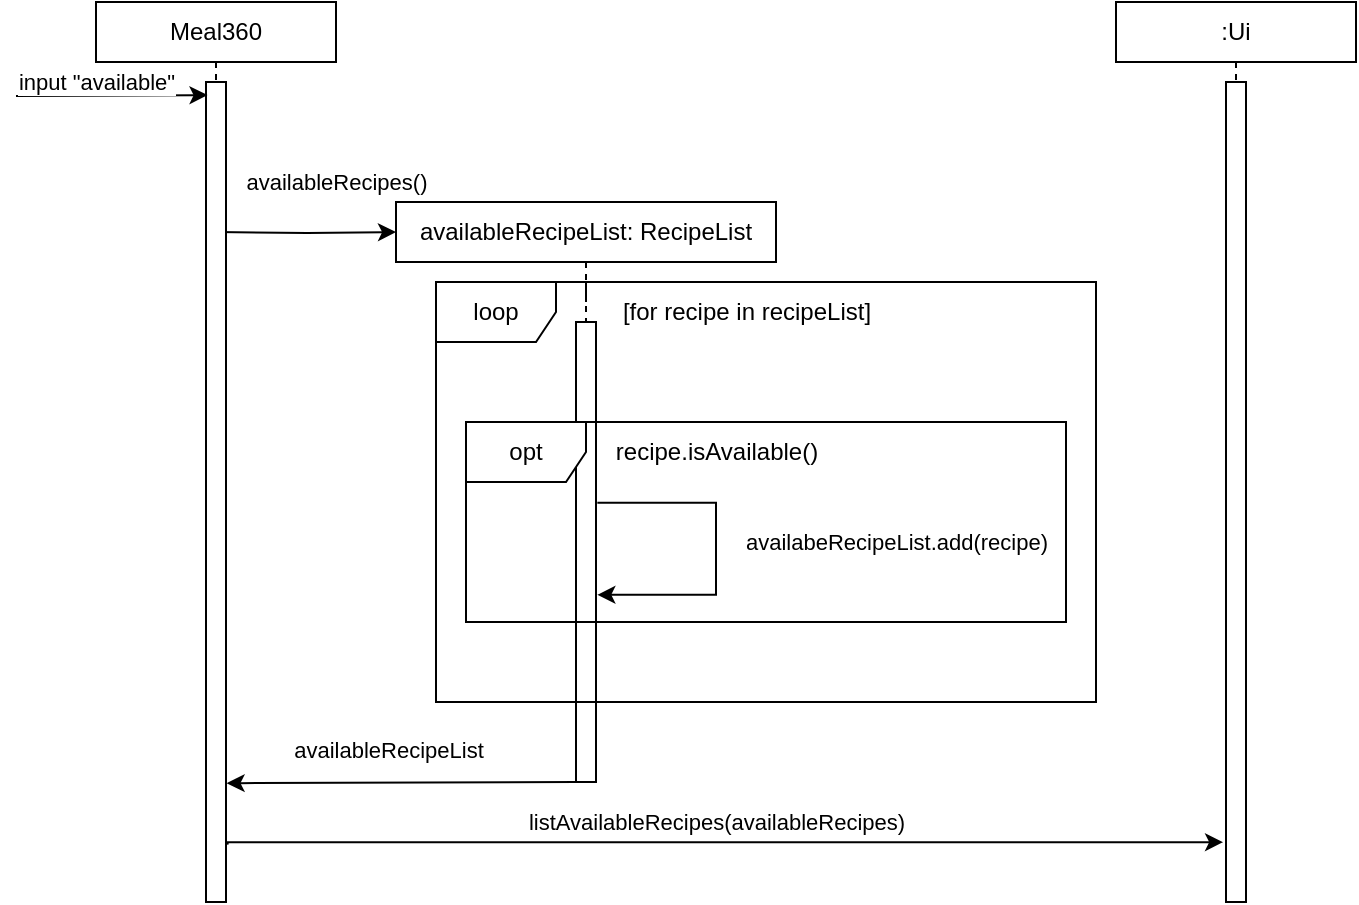 <mxfile version="21.1.5" type="github">
  <diagram name="Page-1" id="2YBvvXClWsGukQMizWep">
    <mxGraphModel dx="537" dy="899" grid="1" gridSize="10" guides="1" tooltips="1" connect="1" arrows="1" fold="1" page="1" pageScale="1" pageWidth="850" pageHeight="1100" math="0" shadow="0">
      <root>
        <mxCell id="0" />
        <mxCell id="1" parent="0" />
        <mxCell id="r3y0NgNmGzbFepppXbVh-26" style="edgeStyle=orthogonalEdgeStyle;rounded=0;orthogonalLoop=1;jettySize=auto;html=1;exitX=0.5;exitY=1;exitDx=0;exitDy=0;entryX=0.5;entryY=0;entryDx=0;entryDy=0;endArrow=none;endFill=0;dashed=1;" parent="1" source="r3y0NgNmGzbFepppXbVh-1" target="r3y0NgNmGzbFepppXbVh-2" edge="1">
          <mxGeometry relative="1" as="geometry" />
        </mxCell>
        <mxCell id="r3y0NgNmGzbFepppXbVh-1" value="Meal360" style="rounded=0;whiteSpace=wrap;html=1;" parent="1" vertex="1">
          <mxGeometry x="100" y="420" width="120" height="30" as="geometry" />
        </mxCell>
        <mxCell id="r3y0NgNmGzbFepppXbVh-13" value="availableRecipes()" style="edgeStyle=orthogonalEdgeStyle;rounded=0;orthogonalLoop=1;jettySize=auto;html=1;entryX=0;entryY=0.5;entryDx=0;entryDy=0;" parent="1" target="r3y0NgNmGzbFepppXbVh-6" edge="1">
          <mxGeometry x="0.333" y="25" relative="1" as="geometry">
            <mxPoint x="160" y="535" as="sourcePoint" />
            <mxPoint as="offset" />
          </mxGeometry>
        </mxCell>
        <mxCell id="r3y0NgNmGzbFepppXbVh-27" value="listAvailableRecipes(availableRecipes)" style="edgeStyle=orthogonalEdgeStyle;rounded=0;orthogonalLoop=1;jettySize=auto;html=1;exitX=1.084;exitY=0.93;exitDx=0;exitDy=0;exitPerimeter=0;entryX=-0.147;entryY=0.927;entryDx=0;entryDy=0;entryPerimeter=0;" parent="1" source="r3y0NgNmGzbFepppXbVh-2" target="r3y0NgNmGzbFepppXbVh-24" edge="1">
          <mxGeometry x="-0.016" y="10" relative="1" as="geometry">
            <mxPoint x="640" y="838" as="targetPoint" />
            <Array as="points">
              <mxPoint x="166" y="840" />
            </Array>
            <mxPoint as="offset" />
          </mxGeometry>
        </mxCell>
        <mxCell id="r3y0NgNmGzbFepppXbVh-2" value="" style="rounded=0;whiteSpace=wrap;html=1;" parent="1" vertex="1">
          <mxGeometry x="155" y="460" width="10" height="410" as="geometry" />
        </mxCell>
        <mxCell id="r3y0NgNmGzbFepppXbVh-19" value="availableRecipeList" style="edgeStyle=orthogonalEdgeStyle;rounded=0;orthogonalLoop=1;jettySize=auto;html=1;exitX=0;exitY=1;exitDx=0;exitDy=0;entryX=1.033;entryY=0.855;entryDx=0;entryDy=0;entryPerimeter=0;" parent="1" source="r3y0NgNmGzbFepppXbVh-3" target="r3y0NgNmGzbFepppXbVh-2" edge="1">
          <mxGeometry x="0.071" y="-16" relative="1" as="geometry">
            <mxPoint x="190" y="700" as="targetPoint" />
            <Array as="points">
              <mxPoint x="165" y="810" />
            </Array>
            <mxPoint as="offset" />
          </mxGeometry>
        </mxCell>
        <mxCell id="r3y0NgNmGzbFepppXbVh-3" value="" style="rounded=0;whiteSpace=wrap;html=1;" parent="1" vertex="1">
          <mxGeometry x="340" y="580" width="10" height="230" as="geometry" />
        </mxCell>
        <mxCell id="r3y0NgNmGzbFepppXbVh-4" value="input &quot;available&quot;" style="endArrow=classic;html=1;rounded=0;entryX=0.077;entryY=0.016;entryDx=0;entryDy=0;entryPerimeter=0;" parent="1" target="r3y0NgNmGzbFepppXbVh-2" edge="1">
          <mxGeometry x="-0.164" y="7" width="50" height="50" relative="1" as="geometry">
            <mxPoint x="60" y="467" as="sourcePoint" />
            <mxPoint x="150" y="470" as="targetPoint" />
            <mxPoint as="offset" />
          </mxGeometry>
        </mxCell>
        <mxCell id="r3y0NgNmGzbFepppXbVh-7" value="" style="edgeStyle=orthogonalEdgeStyle;rounded=0;orthogonalLoop=1;jettySize=auto;html=1;endArrow=none;endFill=0;dashed=1;" parent="1" source="r3y0NgNmGzbFepppXbVh-6" target="r3y0NgNmGzbFepppXbVh-3" edge="1">
          <mxGeometry relative="1" as="geometry" />
        </mxCell>
        <mxCell id="r3y0NgNmGzbFepppXbVh-6" value="availableRecipeList: RecipeList" style="rounded=0;whiteSpace=wrap;html=1;" parent="1" vertex="1">
          <mxGeometry x="250" y="520" width="190" height="30" as="geometry" />
        </mxCell>
        <mxCell id="r3y0NgNmGzbFepppXbVh-16" value="opt" style="shape=umlFrame;whiteSpace=wrap;html=1;pointerEvents=0;" parent="1" vertex="1">
          <mxGeometry x="285" y="630" width="300" height="100" as="geometry" />
        </mxCell>
        <mxCell id="r3y0NgNmGzbFepppXbVh-17" value="recipe.isAvailable()" style="text;html=1;align=center;verticalAlign=middle;resizable=0;points=[];autosize=1;strokeColor=none;fillColor=none;" parent="1" vertex="1">
          <mxGeometry x="350" y="630" width="120" height="30" as="geometry" />
        </mxCell>
        <mxCell id="r3y0NgNmGzbFepppXbVh-20" value="loop" style="shape=umlFrame;whiteSpace=wrap;html=1;pointerEvents=0;" parent="1" vertex="1">
          <mxGeometry x="270" y="560" width="330" height="210" as="geometry" />
        </mxCell>
        <mxCell id="r3y0NgNmGzbFepppXbVh-21" value="[for recipe in recipeList]" style="text;html=1;align=center;verticalAlign=middle;resizable=0;points=[];autosize=1;strokeColor=none;fillColor=none;" parent="1" vertex="1">
          <mxGeometry x="350" y="560" width="150" height="30" as="geometry" />
        </mxCell>
        <mxCell id="r3y0NgNmGzbFepppXbVh-22" value="availabeRecipeList.add(recipe)" style="edgeStyle=orthogonalEdgeStyle;rounded=0;orthogonalLoop=1;jettySize=auto;html=1;exitX=1.067;exitY=0.393;exitDx=0;exitDy=0;entryX=1.067;entryY=0.593;entryDx=0;entryDy=0;entryPerimeter=0;exitPerimeter=0;" parent="1" source="r3y0NgNmGzbFepppXbVh-3" target="r3y0NgNmGzbFepppXbVh-3" edge="1">
          <mxGeometry x="-0.042" y="90" relative="1" as="geometry">
            <Array as="points">
              <mxPoint x="410" y="670" />
              <mxPoint x="410" y="716" />
            </Array>
            <mxPoint as="offset" />
          </mxGeometry>
        </mxCell>
        <mxCell id="r3y0NgNmGzbFepppXbVh-28" style="edgeStyle=orthogonalEdgeStyle;rounded=0;orthogonalLoop=1;jettySize=auto;html=1;exitX=0.5;exitY=1;exitDx=0;exitDy=0;entryX=0.5;entryY=0;entryDx=0;entryDy=0;dashed=1;endArrow=none;endFill=0;" parent="1" source="r3y0NgNmGzbFepppXbVh-23" target="r3y0NgNmGzbFepppXbVh-24" edge="1">
          <mxGeometry relative="1" as="geometry" />
        </mxCell>
        <mxCell id="r3y0NgNmGzbFepppXbVh-23" value=":Ui" style="rounded=0;whiteSpace=wrap;html=1;" parent="1" vertex="1">
          <mxGeometry x="610" y="420" width="120" height="30" as="geometry" />
        </mxCell>
        <mxCell id="r3y0NgNmGzbFepppXbVh-24" value="" style="rounded=0;whiteSpace=wrap;html=1;" parent="1" vertex="1">
          <mxGeometry x="665" y="460" width="10" height="410" as="geometry" />
        </mxCell>
      </root>
    </mxGraphModel>
  </diagram>
</mxfile>
